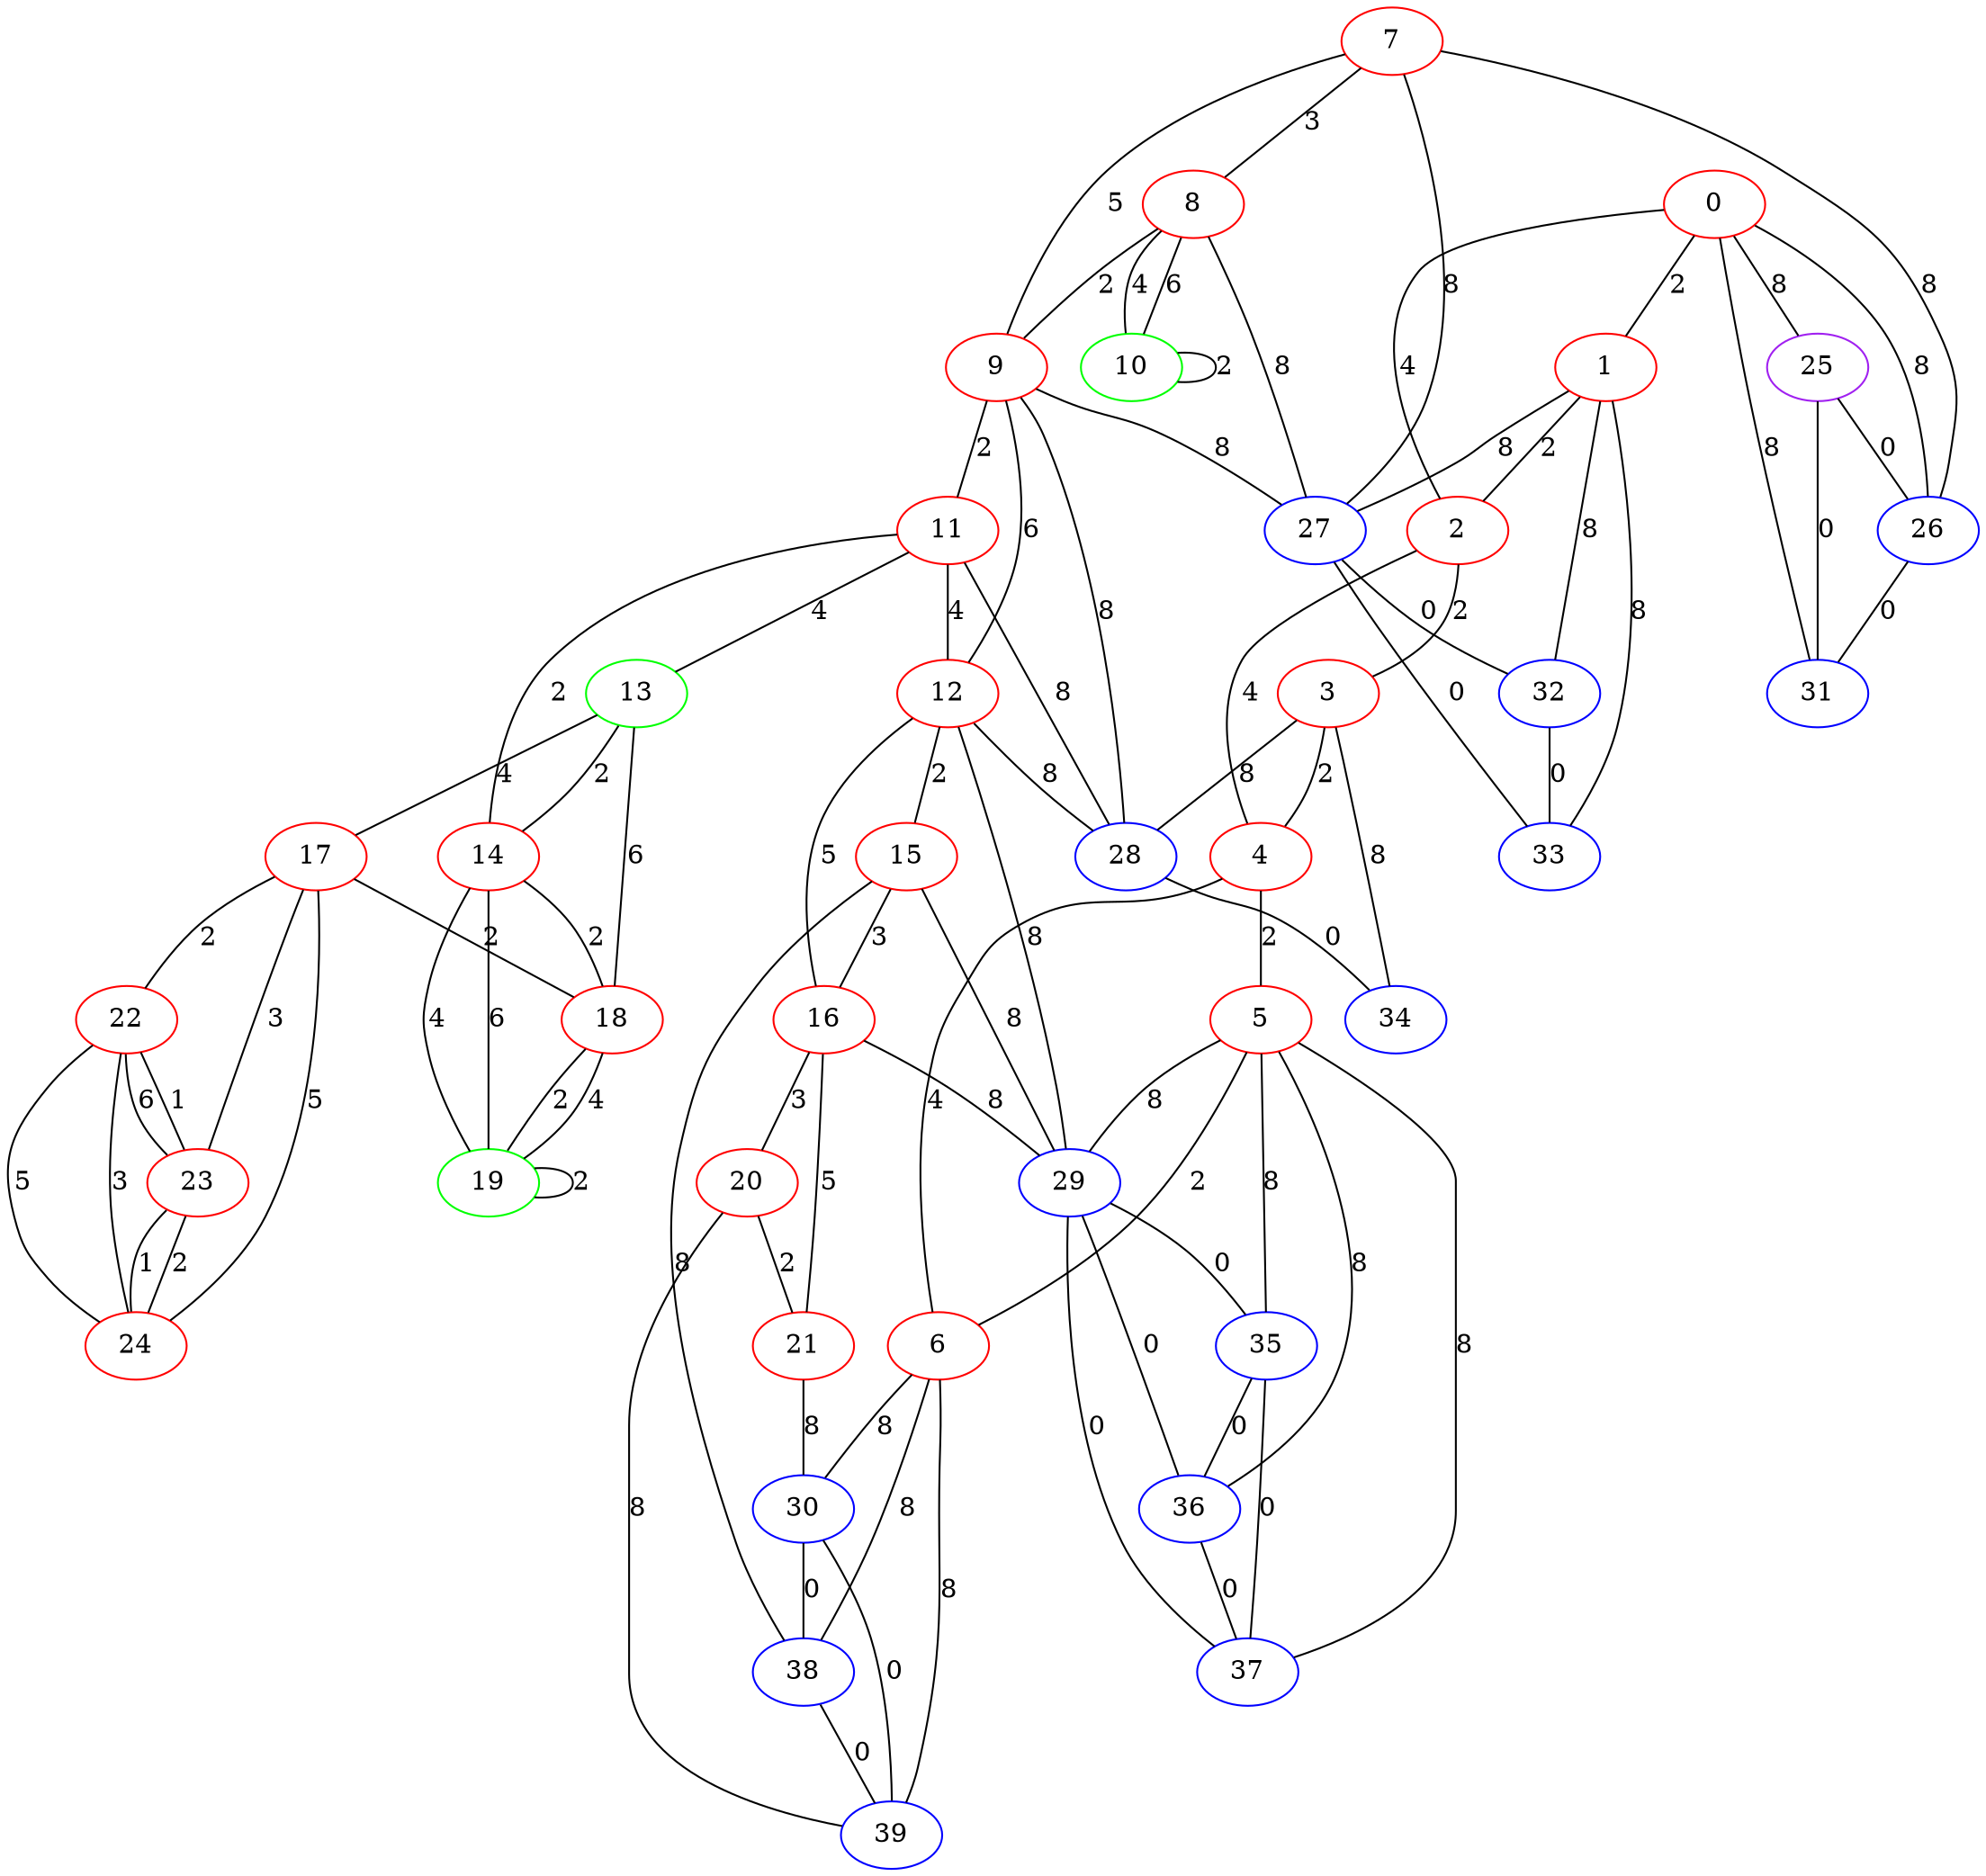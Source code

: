 graph "" {
0 [color=red, weight=1];
1 [color=red, weight=1];
2 [color=red, weight=1];
3 [color=red, weight=1];
4 [color=red, weight=1];
5 [color=red, weight=1];
6 [color=red, weight=1];
7 [color=red, weight=1];
8 [color=red, weight=1];
9 [color=red, weight=1];
10 [color=green, weight=2];
11 [color=red, weight=1];
12 [color=red, weight=1];
13 [color=green, weight=2];
14 [color=red, weight=1];
15 [color=red, weight=1];
16 [color=red, weight=1];
17 [color=red, weight=1];
18 [color=red, weight=1];
19 [color=green, weight=2];
20 [color=red, weight=1];
21 [color=red, weight=1];
22 [color=red, weight=1];
23 [color=red, weight=1];
24 [color=red, weight=1];
25 [color=purple, weight=4];
26 [color=blue, weight=3];
27 [color=blue, weight=3];
28 [color=blue, weight=3];
29 [color=blue, weight=3];
30 [color=blue, weight=3];
31 [color=blue, weight=3];
32 [color=blue, weight=3];
33 [color=blue, weight=3];
34 [color=blue, weight=3];
35 [color=blue, weight=3];
36 [color=blue, weight=3];
37 [color=blue, weight=3];
38 [color=blue, weight=3];
39 [color=blue, weight=3];
0 -- 1  [key=0, label=2];
0 -- 2  [key=0, label=4];
0 -- 31  [key=0, label=8];
0 -- 26  [key=0, label=8];
0 -- 25  [key=0, label=8];
1 -- 32  [key=0, label=8];
1 -- 2  [key=0, label=2];
1 -- 27  [key=0, label=8];
1 -- 33  [key=0, label=8];
2 -- 3  [key=0, label=2];
2 -- 4  [key=0, label=4];
3 -- 28  [key=0, label=8];
3 -- 4  [key=0, label=2];
3 -- 34  [key=0, label=8];
4 -- 5  [key=0, label=2];
4 -- 6  [key=0, label=4];
5 -- 35  [key=0, label=8];
5 -- 36  [key=0, label=8];
5 -- 37  [key=0, label=8];
5 -- 6  [key=0, label=2];
5 -- 29  [key=0, label=8];
6 -- 38  [key=0, label=8];
6 -- 30  [key=0, label=8];
6 -- 39  [key=0, label=8];
7 -- 8  [key=0, label=3];
7 -- 9  [key=0, label=5];
7 -- 26  [key=0, label=8];
7 -- 27  [key=0, label=8];
8 -- 9  [key=0, label=2];
8 -- 10  [key=0, label=6];
8 -- 10  [key=1, label=4];
8 -- 27  [key=0, label=8];
9 -- 11  [key=0, label=2];
9 -- 12  [key=0, label=6];
9 -- 27  [key=0, label=8];
9 -- 28  [key=0, label=8];
10 -- 10  [key=0, label=2];
11 -- 12  [key=0, label=4];
11 -- 13  [key=0, label=4];
11 -- 14  [key=0, label=2];
11 -- 28  [key=0, label=8];
12 -- 15  [key=0, label=2];
12 -- 16  [key=0, label=5];
12 -- 28  [key=0, label=8];
12 -- 29  [key=0, label=8];
13 -- 17  [key=0, label=4];
13 -- 18  [key=0, label=6];
13 -- 14  [key=0, label=2];
14 -- 19  [key=0, label=4];
14 -- 19  [key=1, label=6];
14 -- 18  [key=0, label=2];
15 -- 16  [key=0, label=3];
15 -- 29  [key=0, label=8];
15 -- 38  [key=0, label=8];
16 -- 20  [key=0, label=3];
16 -- 29  [key=0, label=8];
16 -- 21  [key=0, label=5];
17 -- 24  [key=0, label=5];
17 -- 18  [key=0, label=2];
17 -- 22  [key=0, label=2];
17 -- 23  [key=0, label=3];
18 -- 19  [key=0, label=2];
18 -- 19  [key=1, label=4];
19 -- 19  [key=0, label=2];
20 -- 21  [key=0, label=2];
20 -- 39  [key=0, label=8];
21 -- 30  [key=0, label=8];
22 -- 24  [key=0, label=5];
22 -- 24  [key=1, label=3];
22 -- 23  [key=0, label=6];
22 -- 23  [key=1, label=1];
23 -- 24  [key=0, label=1];
23 -- 24  [key=1, label=2];
25 -- 26  [key=0, label=0];
25 -- 31  [key=0, label=0];
26 -- 31  [key=0, label=0];
27 -- 32  [key=0, label=0];
27 -- 33  [key=0, label=0];
28 -- 34  [key=0, label=0];
29 -- 35  [key=0, label=0];
29 -- 36  [key=0, label=0];
29 -- 37  [key=0, label=0];
30 -- 38  [key=0, label=0];
30 -- 39  [key=0, label=0];
32 -- 33  [key=0, label=0];
35 -- 36  [key=0, label=0];
35 -- 37  [key=0, label=0];
36 -- 37  [key=0, label=0];
38 -- 39  [key=0, label=0];
}
